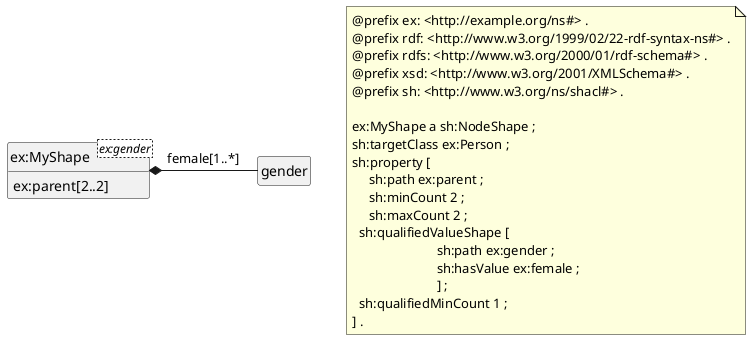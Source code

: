 @startuml
class "ex:MyShape"<ex:gender>
"ex:MyShape" : ex:parent[2..2]

"ex:MyShape" *- gender : female[1..*]

note as N1
@prefix ex: <http://example.org/ns#> .
@prefix rdf: <http://www.w3.org/1999/02/22-rdf-syntax-ns#> .
@prefix rdfs: <http://www.w3.org/2000/01/rdf-schema#> .
@prefix xsd: <http://www.w3.org/2001/XMLSchema#> .
@prefix sh: <http://www.w3.org/ns/shacl#> .

ex:MyShape a sh:NodeShape ;
sh:targetClass ex:Person ;
sh:property [
     sh:path ex:parent ;
     sh:minCount 2 ;
     sh:maxCount 2 ; 
  sh:qualifiedValueShape [
                         sh:path ex:gender ;
			 sh:hasValue ex:female ;
		         ] ;
  sh:qualifiedMinCount 1 ;
] .
end note

hide circle
hide empty members
@enduml